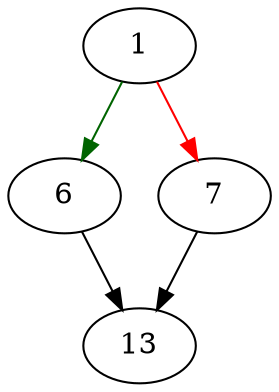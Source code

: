 strict digraph "estLog" {
	// Node definitions.
	1 [entry=true];
	6;
	7;
	13;

	// Edge definitions.
	1 -> 6 [
		color=darkgreen
		cond=true
	];
	1 -> 7 [
		color=red
		cond=false
	];
	6 -> 13;
	7 -> 13;
}